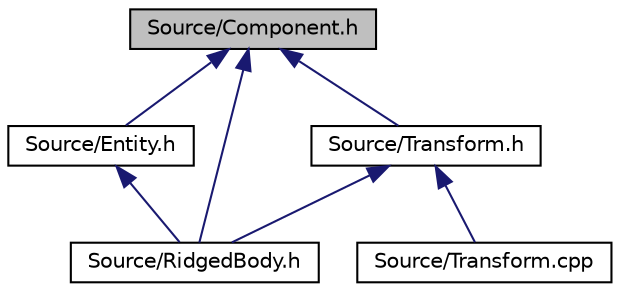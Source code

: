 digraph "Source/Component.h"
{
 // LATEX_PDF_SIZE
  edge [fontname="Helvetica",fontsize="10",labelfontname="Helvetica",labelfontsize="10"];
  node [fontname="Helvetica",fontsize="10",shape=record];
  Node1 [label="Source/Component.h",height=0.2,width=0.4,color="black", fillcolor="grey75", style="filled", fontcolor="black",tooltip="Virtual component header."];
  Node1 -> Node2 [dir="back",color="midnightblue",fontsize="10",style="solid"];
  Node2 [label="Source/Entity.h",height=0.2,width=0.4,color="black", fillcolor="white", style="filled",URL="$Entity_8h.html",tooltip="Function headers for the entity class."];
  Node2 -> Node3 [dir="back",color="midnightblue",fontsize="10",style="solid"];
  Node3 [label="Source/RidgedBody.h",height=0.2,width=0.4,color="black", fillcolor="white", style="filled",URL="$RidgedBody_8h_source.html",tooltip=" "];
  Node1 -> Node3 [dir="back",color="midnightblue",fontsize="10",style="solid"];
  Node1 -> Node4 [dir="back",color="midnightblue",fontsize="10",style="solid"];
  Node4 [label="Source/Transform.h",height=0.2,width=0.4,color="black", fillcolor="white", style="filled",URL="$Transform_8h.html",tooltip="Transform."];
  Node4 -> Node3 [dir="back",color="midnightblue",fontsize="10",style="solid"];
  Node4 -> Node5 [dir="back",color="midnightblue",fontsize="10",style="solid"];
  Node5 [label="Source/Transform.cpp",height=0.2,width=0.4,color="black", fillcolor="white", style="filled",URL="$Transform_8cpp.html",tooltip="Contains functions for transformations."];
}

